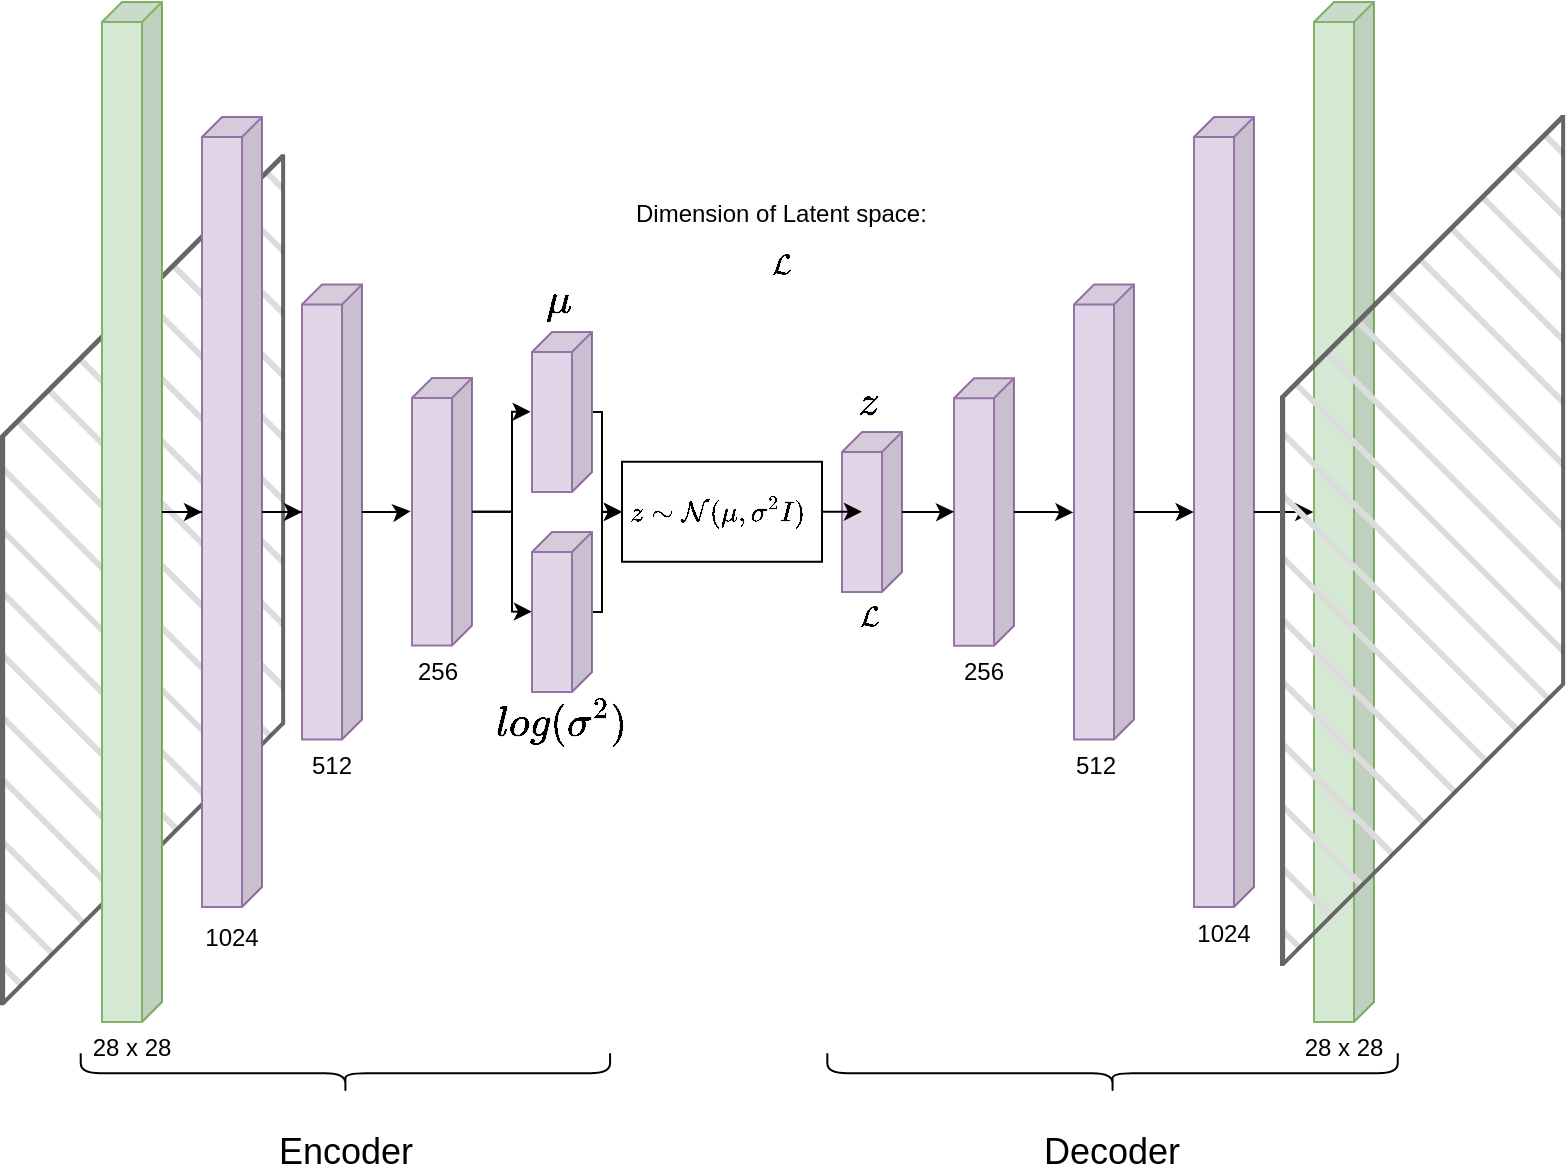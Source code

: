 <mxfile version="23.0.2" type="device">
  <diagram name="Page-1" id="9jqJuS_wZ6nRy9qb9Rd4">
    <mxGraphModel dx="1666" dy="751" grid="1" gridSize="10" guides="1" tooltips="1" connect="1" arrows="1" fold="1" page="1" pageScale="1" pageWidth="827" pageHeight="1169" math="1" shadow="0">
      <root>
        <mxCell id="0" />
        <mxCell id="1" parent="0" />
        <mxCell id="nLyunpS9cHw3wHEgW1xE-1" value="" style="shape=cube;whiteSpace=wrap;html=1;boundedLbl=1;backgroundOutline=1;darkOpacity=0.05;darkOpacity2=0.1;flipH=1;flipV=0;size=140;fillColor=#f5f5f5;strokeColor=#666666;fontColor=#333333;fillStyle=hatch;strokeWidth=2;" vertex="1" parent="1">
          <mxGeometry x="20.0" y="127.11" width="140.573" height="423.529" as="geometry" />
        </mxCell>
        <mxCell id="nLyunpS9cHw3wHEgW1xE-2" value="" style="shape=cube;whiteSpace=wrap;html=1;boundedLbl=1;backgroundOutline=1;darkOpacity=0.05;darkOpacity2=0.1;flipH=1;size=10;fillColor=#d5e8d4;strokeColor=#82b366;" vertex="1" parent="1">
          <mxGeometry x="70" y="50" width="30" height="510" as="geometry" />
        </mxCell>
        <mxCell id="nLyunpS9cHw3wHEgW1xE-3" value="" style="shape=cube;whiteSpace=wrap;html=1;boundedLbl=1;backgroundOutline=1;darkOpacity=0.05;darkOpacity2=0.1;flipH=1;size=10;fillColor=#e1d5e7;strokeColor=#9673a6;" vertex="1" parent="1">
          <mxGeometry x="120" y="107.5" width="30" height="395" as="geometry" />
        </mxCell>
        <mxCell id="nLyunpS9cHw3wHEgW1xE-4" value="" style="shape=cube;whiteSpace=wrap;html=1;boundedLbl=1;backgroundOutline=1;darkOpacity=0.05;darkOpacity2=0.1;flipH=1;size=10;fillColor=#e1d5e7;strokeColor=#9673a6;" vertex="1" parent="1">
          <mxGeometry x="170" y="191.25" width="30" height="227.5" as="geometry" />
        </mxCell>
        <mxCell id="nLyunpS9cHw3wHEgW1xE-5" value="" style="shape=cube;whiteSpace=wrap;html=1;boundedLbl=1;backgroundOutline=1;darkOpacity=0.05;darkOpacity2=0.1;flipH=1;size=10;fillColor=#e1d5e7;strokeColor=#9673a6;" vertex="1" parent="1">
          <mxGeometry x="225" y="238" width="30" height="133.75" as="geometry" />
        </mxCell>
        <mxCell id="nLyunpS9cHw3wHEgW1xE-42" style="edgeStyle=orthogonalEdgeStyle;rounded=0;orthogonalLoop=1;jettySize=auto;html=1;entryX=0;entryY=0.5;entryDx=0;entryDy=0;" edge="1" parent="1" source="nLyunpS9cHw3wHEgW1xE-6" target="nLyunpS9cHw3wHEgW1xE-34">
          <mxGeometry relative="1" as="geometry">
            <mxPoint x="320" y="305" as="targetPoint" />
            <Array as="points">
              <mxPoint x="320" y="255" />
              <mxPoint x="320" y="305" />
            </Array>
          </mxGeometry>
        </mxCell>
        <mxCell id="nLyunpS9cHw3wHEgW1xE-6" value="" style="shape=cube;whiteSpace=wrap;html=1;boundedLbl=1;backgroundOutline=1;darkOpacity=0.05;darkOpacity2=0.1;flipH=1;size=10;fillColor=#e1d5e7;strokeColor=#9673a6;" vertex="1" parent="1">
          <mxGeometry x="285" y="215" width="30" height="80" as="geometry" />
        </mxCell>
        <mxCell id="nLyunpS9cHw3wHEgW1xE-10" value="" style="shape=cube;whiteSpace=wrap;html=1;boundedLbl=1;backgroundOutline=1;darkOpacity=0.05;darkOpacity2=0.1;flipH=1;size=10;fillColor=#e1d5e7;strokeColor=#9673a6;" vertex="1" parent="1">
          <mxGeometry x="496" y="238.12" width="30" height="133.75" as="geometry" />
        </mxCell>
        <mxCell id="nLyunpS9cHw3wHEgW1xE-11" value="" style="shape=cube;whiteSpace=wrap;html=1;boundedLbl=1;backgroundOutline=1;darkOpacity=0.05;darkOpacity2=0.1;flipH=1;size=10;fillColor=#e1d5e7;strokeColor=#9673a6;" vertex="1" parent="1">
          <mxGeometry x="556" y="191.25" width="30" height="227.5" as="geometry" />
        </mxCell>
        <mxCell id="nLyunpS9cHw3wHEgW1xE-12" value="" style="shape=cube;whiteSpace=wrap;html=1;boundedLbl=1;backgroundOutline=1;darkOpacity=0.05;darkOpacity2=0.1;flipH=1;size=10;fillColor=#e1d5e7;strokeColor=#9673a6;" vertex="1" parent="1">
          <mxGeometry x="616" y="107.5" width="30" height="395" as="geometry" />
        </mxCell>
        <mxCell id="nLyunpS9cHw3wHEgW1xE-43" style="edgeStyle=orthogonalEdgeStyle;rounded=0;orthogonalLoop=1;jettySize=auto;html=1;" edge="1" parent="1" source="nLyunpS9cHw3wHEgW1xE-13">
          <mxGeometry relative="1" as="geometry">
            <mxPoint x="330" y="305" as="targetPoint" />
            <Array as="points">
              <mxPoint x="320" y="355" />
            </Array>
          </mxGeometry>
        </mxCell>
        <mxCell id="nLyunpS9cHw3wHEgW1xE-13" value="" style="shape=cube;whiteSpace=wrap;html=1;boundedLbl=1;backgroundOutline=1;darkOpacity=0.05;darkOpacity2=0.1;flipH=1;size=10;fillColor=#e1d5e7;strokeColor=#9673a6;" vertex="1" parent="1">
          <mxGeometry x="285" y="315" width="30" height="80" as="geometry" />
        </mxCell>
        <mxCell id="nLyunpS9cHw3wHEgW1xE-14" value="" style="shape=cube;whiteSpace=wrap;html=1;boundedLbl=1;backgroundOutline=1;darkOpacity=0.05;darkOpacity2=0.1;flipH=1;size=10;fillColor=#e1d5e7;strokeColor=#9673a6;" vertex="1" parent="1">
          <mxGeometry x="440" y="265" width="30" height="80" as="geometry" />
        </mxCell>
        <mxCell id="nLyunpS9cHw3wHEgW1xE-15" value="" style="shape=cube;whiteSpace=wrap;html=1;boundedLbl=1;backgroundOutline=1;darkOpacity=0.05;darkOpacity2=0.1;flipH=1;size=10;fillColor=#d5e8d4;strokeColor=#82b366;" vertex="1" parent="1">
          <mxGeometry x="676" y="50" width="30" height="510" as="geometry" />
        </mxCell>
        <mxCell id="nLyunpS9cHw3wHEgW1xE-16" value="" style="shape=curlyBracket;whiteSpace=wrap;html=1;rounded=1;labelPosition=left;verticalLabelPosition=middle;align=right;verticalAlign=middle;rotation=-90;" vertex="1" parent="1">
          <mxGeometry x="181.7" y="453.3" width="20" height="264.68" as="geometry" />
        </mxCell>
        <mxCell id="nLyunpS9cHw3wHEgW1xE-17" value="" style="shape=curlyBracket;whiteSpace=wrap;html=1;rounded=1;labelPosition=left;verticalLabelPosition=middle;align=right;verticalAlign=middle;rotation=-90;" vertex="1" parent="1">
          <mxGeometry x="565.27" y="443.03" width="20" height="285.21" as="geometry" />
        </mxCell>
        <mxCell id="nLyunpS9cHw3wHEgW1xE-18" value="&lt;font style=&quot;font-size: 18px;&quot;&gt;Encoder&lt;/font&gt;" style="text;html=1;strokeColor=none;fillColor=none;align=center;verticalAlign=middle;whiteSpace=wrap;rounded=0;" vertex="1" parent="1">
          <mxGeometry x="146.7" y="615" width="90" height="20" as="geometry" />
        </mxCell>
        <mxCell id="nLyunpS9cHw3wHEgW1xE-19" value="&lt;font style=&quot;font-size: 18px;&quot;&gt;Decoder&lt;/font&gt;" style="text;html=1;strokeColor=none;fillColor=none;align=center;verticalAlign=middle;whiteSpace=wrap;rounded=0;" vertex="1" parent="1">
          <mxGeometry x="530.27" y="615" width="90" height="20" as="geometry" />
        </mxCell>
        <mxCell id="nLyunpS9cHw3wHEgW1xE-32" value="&lt;font style=&quot;font-size: 18px;&quot;&gt;$$\mu$$&lt;/font&gt;" style="text;html=1;strokeColor=none;fillColor=none;align=left;verticalAlign=middle;whiteSpace=wrap;rounded=0;" vertex="1" parent="1">
          <mxGeometry x="290" y="185" width="20" height="30" as="geometry" />
        </mxCell>
        <mxCell id="nLyunpS9cHw3wHEgW1xE-33" value="&lt;font style=&quot;font-size: 18px;&quot;&gt;$$log(\sigma^2)$$&lt;/font&gt;" style="text;html=1;strokeColor=none;fillColor=none;align=left;verticalAlign=middle;whiteSpace=wrap;rounded=0;" vertex="1" parent="1">
          <mxGeometry x="265" y="395" width="70" height="30" as="geometry" />
        </mxCell>
        <mxCell id="nLyunpS9cHw3wHEgW1xE-34" value="" style="rounded=0;whiteSpace=wrap;html=1;" vertex="1" parent="1">
          <mxGeometry x="330" y="279.88" width="100" height="50" as="geometry" />
        </mxCell>
        <mxCell id="nLyunpS9cHw3wHEgW1xE-35" value="$$z\sim\mathcal{N}(\mu,\sigma^2I)$$" style="text;html=1;strokeColor=none;fillColor=none;align=center;verticalAlign=middle;whiteSpace=wrap;rounded=0;" vertex="1" parent="1">
          <mxGeometry x="332.5" y="290" width="90" height="30" as="geometry" />
        </mxCell>
        <mxCell id="nLyunpS9cHw3wHEgW1xE-36" value="&lt;font style=&quot;font-size: 18px;&quot;&gt;$$z$$&lt;/font&gt;" style="text;html=1;strokeColor=none;fillColor=none;align=left;verticalAlign=middle;whiteSpace=wrap;rounded=0;" vertex="1" parent="1">
          <mxGeometry x="446" y="236" width="20" height="30" as="geometry" />
        </mxCell>
        <mxCell id="nLyunpS9cHw3wHEgW1xE-37" style="edgeStyle=orthogonalEdgeStyle;rounded=0;orthogonalLoop=1;jettySize=auto;html=1;entryX=1.023;entryY=0.499;entryDx=0;entryDy=0;entryPerimeter=0;" edge="1" parent="1" source="nLyunpS9cHw3wHEgW1xE-5" target="nLyunpS9cHw3wHEgW1xE-6">
          <mxGeometry relative="1" as="geometry" />
        </mxCell>
        <mxCell id="nLyunpS9cHw3wHEgW1xE-38" style="edgeStyle=orthogonalEdgeStyle;rounded=0;orthogonalLoop=1;jettySize=auto;html=1;entryX=1.002;entryY=0.498;entryDx=0;entryDy=0;entryPerimeter=0;" edge="1" parent="1" source="nLyunpS9cHw3wHEgW1xE-5" target="nLyunpS9cHw3wHEgW1xE-13">
          <mxGeometry relative="1" as="geometry" />
        </mxCell>
        <mxCell id="nLyunpS9cHw3wHEgW1xE-41" style="edgeStyle=orthogonalEdgeStyle;rounded=0;orthogonalLoop=1;jettySize=auto;html=1;entryX=0.667;entryY=0.498;entryDx=0;entryDy=0;entryPerimeter=0;" edge="1" parent="1" source="nLyunpS9cHw3wHEgW1xE-34" target="nLyunpS9cHw3wHEgW1xE-14">
          <mxGeometry relative="1" as="geometry">
            <Array as="points">
              <mxPoint x="440" y="305" />
              <mxPoint x="440" y="305" />
            </Array>
          </mxGeometry>
        </mxCell>
        <mxCell id="nLyunpS9cHw3wHEgW1xE-44" style="edgeStyle=orthogonalEdgeStyle;rounded=0;orthogonalLoop=1;jettySize=auto;html=1;entryX=1;entryY=0.5;entryDx=0;entryDy=0;entryPerimeter=0;" edge="1" parent="1" source="nLyunpS9cHw3wHEgW1xE-3" target="nLyunpS9cHw3wHEgW1xE-4">
          <mxGeometry relative="1" as="geometry" />
        </mxCell>
        <mxCell id="nLyunpS9cHw3wHEgW1xE-45" style="edgeStyle=orthogonalEdgeStyle;rounded=0;orthogonalLoop=1;jettySize=auto;html=1;entryX=1.022;entryY=0.498;entryDx=0;entryDy=0;entryPerimeter=0;" edge="1" parent="1" source="nLyunpS9cHw3wHEgW1xE-4" target="nLyunpS9cHw3wHEgW1xE-5">
          <mxGeometry relative="1" as="geometry" />
        </mxCell>
        <mxCell id="nLyunpS9cHw3wHEgW1xE-47" style="edgeStyle=orthogonalEdgeStyle;rounded=0;orthogonalLoop=1;jettySize=auto;html=1;entryX=1;entryY=0.5;entryDx=0;entryDy=0;entryPerimeter=0;" edge="1" parent="1" source="nLyunpS9cHw3wHEgW1xE-2" target="nLyunpS9cHw3wHEgW1xE-3">
          <mxGeometry relative="1" as="geometry" />
        </mxCell>
        <mxCell id="nLyunpS9cHw3wHEgW1xE-48" style="edgeStyle=orthogonalEdgeStyle;rounded=0;orthogonalLoop=1;jettySize=auto;html=1;entryX=0.999;entryY=0.499;entryDx=0;entryDy=0;entryPerimeter=0;" edge="1" parent="1" source="nLyunpS9cHw3wHEgW1xE-14" target="nLyunpS9cHw3wHEgW1xE-10">
          <mxGeometry relative="1" as="geometry" />
        </mxCell>
        <mxCell id="nLyunpS9cHw3wHEgW1xE-49" style="edgeStyle=orthogonalEdgeStyle;rounded=0;orthogonalLoop=1;jettySize=auto;html=1;entryX=1.012;entryY=0.501;entryDx=0;entryDy=0;entryPerimeter=0;" edge="1" parent="1" source="nLyunpS9cHw3wHEgW1xE-10" target="nLyunpS9cHw3wHEgW1xE-11">
          <mxGeometry relative="1" as="geometry" />
        </mxCell>
        <mxCell id="nLyunpS9cHw3wHEgW1xE-50" style="edgeStyle=orthogonalEdgeStyle;rounded=0;orthogonalLoop=1;jettySize=auto;html=1;entryX=1.005;entryY=0.5;entryDx=0;entryDy=0;entryPerimeter=0;" edge="1" parent="1" source="nLyunpS9cHw3wHEgW1xE-11" target="nLyunpS9cHw3wHEgW1xE-12">
          <mxGeometry relative="1" as="geometry" />
        </mxCell>
        <mxCell id="nLyunpS9cHw3wHEgW1xE-51" style="edgeStyle=orthogonalEdgeStyle;rounded=0;orthogonalLoop=1;jettySize=auto;html=1;entryX=1.012;entryY=0.5;entryDx=0;entryDy=0;entryPerimeter=0;" edge="1" parent="1" source="nLyunpS9cHw3wHEgW1xE-12" target="nLyunpS9cHw3wHEgW1xE-15">
          <mxGeometry relative="1" as="geometry" />
        </mxCell>
        <mxCell id="nLyunpS9cHw3wHEgW1xE-52" value="" style="shape=cube;whiteSpace=wrap;html=1;boundedLbl=1;backgroundOutline=1;darkOpacity=0.05;darkOpacity2=0.1;flipH=1;flipV=0;size=140;fillColor=#f5f5f5;strokeColor=#666666;fontColor=#333333;fillStyle=hatch;strokeWidth=2;" vertex="1" parent="1">
          <mxGeometry x="660.0" y="107.5" width="140.573" height="423.529" as="geometry" />
        </mxCell>
        <mxCell id="nLyunpS9cHw3wHEgW1xE-53" value="Dimension of Latent space: $$\mathcal{L}$$" style="text;html=1;strokeColor=none;fillColor=none;align=left;verticalAlign=middle;whiteSpace=wrap;rounded=0;" vertex="1" parent="1">
          <mxGeometry x="335" y="150" width="175" height="50" as="geometry" />
        </mxCell>
        <mxCell id="nLyunpS9cHw3wHEgW1xE-54" value="256" style="text;html=1;strokeColor=none;fillColor=none;align=center;verticalAlign=middle;whiteSpace=wrap;rounded=0;" vertex="1" parent="1">
          <mxGeometry x="213.7" y="371.87" width="48.3" height="26.97" as="geometry" />
        </mxCell>
        <mxCell id="nLyunpS9cHw3wHEgW1xE-55" value="512" style="text;html=1;strokeColor=none;fillColor=none;align=center;verticalAlign=middle;whiteSpace=wrap;rounded=0;" vertex="1" parent="1">
          <mxGeometry x="160.57" y="418.75" width="48.3" height="26.97" as="geometry" />
        </mxCell>
        <mxCell id="nLyunpS9cHw3wHEgW1xE-56" value="1024" style="text;html=1;strokeColor=none;fillColor=none;align=center;verticalAlign=middle;whiteSpace=wrap;rounded=0;" vertex="1" parent="1">
          <mxGeometry x="110.85" y="504.06" width="48.3" height="26.97" as="geometry" />
        </mxCell>
        <mxCell id="nLyunpS9cHw3wHEgW1xE-57" value="28 x 28" style="text;html=1;strokeColor=none;fillColor=none;align=center;verticalAlign=middle;whiteSpace=wrap;rounded=0;" vertex="1" parent="1">
          <mxGeometry x="60.85" y="560" width="48.3" height="26.97" as="geometry" />
        </mxCell>
        <mxCell id="nLyunpS9cHw3wHEgW1xE-58" value="1024" style="text;html=1;strokeColor=none;fillColor=none;align=center;verticalAlign=middle;whiteSpace=wrap;rounded=0;" vertex="1" parent="1">
          <mxGeometry x="606.85" y="502.5" width="48.3" height="26.97" as="geometry" />
        </mxCell>
        <mxCell id="nLyunpS9cHw3wHEgW1xE-59" value="512" style="text;html=1;strokeColor=none;fillColor=none;align=center;verticalAlign=middle;whiteSpace=wrap;rounded=0;" vertex="1" parent="1">
          <mxGeometry x="542.7" y="418.75" width="48.3" height="26.97" as="geometry" />
        </mxCell>
        <mxCell id="nLyunpS9cHw3wHEgW1xE-60" value="256" style="text;html=1;strokeColor=none;fillColor=none;align=center;verticalAlign=middle;whiteSpace=wrap;rounded=0;" vertex="1" parent="1">
          <mxGeometry x="486.85" y="371.87" width="48.3" height="26.97" as="geometry" />
        </mxCell>
        <mxCell id="nLyunpS9cHw3wHEgW1xE-61" value="$$\mathcal{L}$$" style="text;html=1;strokeColor=none;fillColor=none;align=center;verticalAlign=middle;whiteSpace=wrap;rounded=0;" vertex="1" parent="1">
          <mxGeometry x="430" y="344.78" width="48.3" height="26.97" as="geometry" />
        </mxCell>
        <mxCell id="nLyunpS9cHw3wHEgW1xE-63" value="28 x 28" style="text;html=1;strokeColor=none;fillColor=none;align=center;verticalAlign=middle;whiteSpace=wrap;rounded=0;" vertex="1" parent="1">
          <mxGeometry x="666.85" y="560" width="48.3" height="26.97" as="geometry" />
        </mxCell>
      </root>
    </mxGraphModel>
  </diagram>
</mxfile>
